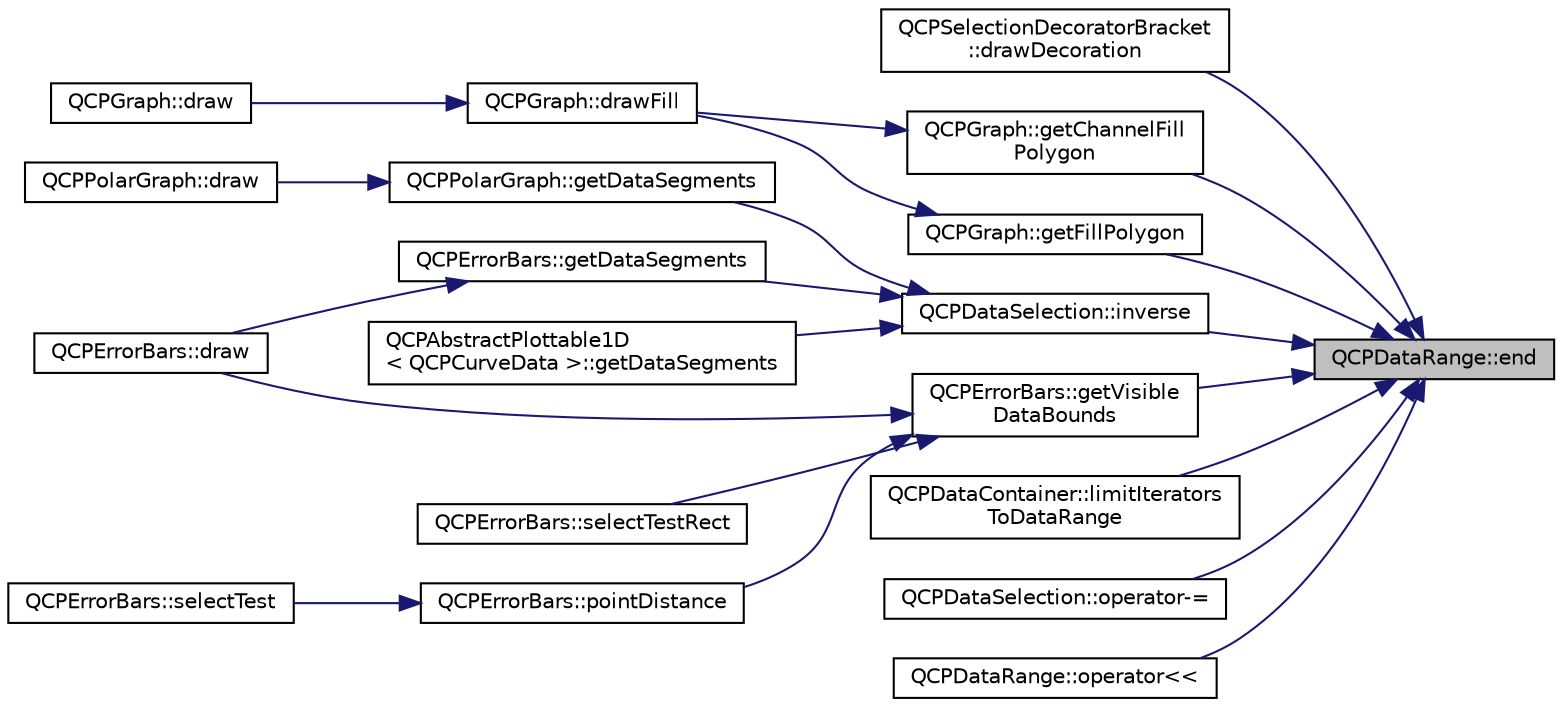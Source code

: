 digraph "QCPDataRange::end"
{
 // LATEX_PDF_SIZE
  edge [fontname="Helvetica",fontsize="10",labelfontname="Helvetica",labelfontsize="10"];
  node [fontname="Helvetica",fontsize="10",shape=record];
  rankdir="RL";
  Node1 [label="QCPDataRange::end",height=0.2,width=0.4,color="black", fillcolor="grey75", style="filled", fontcolor="black",tooltip=" "];
  Node1 -> Node2 [dir="back",color="midnightblue",fontsize="10",style="solid",fontname="Helvetica"];
  Node2 [label="QCPSelectionDecoratorBracket\l::drawDecoration",height=0.2,width=0.4,color="black", fillcolor="white", style="filled",URL="$classQCPSelectionDecoratorBracket.html#a9ebe2e729b5012c0a995d788f87fac22",tooltip=" "];
  Node1 -> Node3 [dir="back",color="midnightblue",fontsize="10",style="solid",fontname="Helvetica"];
  Node3 [label="QCPGraph::getChannelFill\lPolygon",height=0.2,width=0.4,color="black", fillcolor="white", style="filled",URL="$classQCPGraph.html#a27f29ed181e97f29d50384ab611773c1",tooltip=" "];
  Node3 -> Node4 [dir="back",color="midnightblue",fontsize="10",style="solid",fontname="Helvetica"];
  Node4 [label="QCPGraph::drawFill",height=0.2,width=0.4,color="black", fillcolor="white", style="filled",URL="$classQCPGraph.html#a67c5ea573f604efd8bf121a0b7a380d1",tooltip=" "];
  Node4 -> Node5 [dir="back",color="midnightblue",fontsize="10",style="solid",fontname="Helvetica"];
  Node5 [label="QCPGraph::draw",height=0.2,width=0.4,color="black", fillcolor="white", style="filled",URL="$classQCPGraph.html#a2b0849598f06e834b43ce18cd13bcdc3",tooltip=" "];
  Node1 -> Node6 [dir="back",color="midnightblue",fontsize="10",style="solid",fontname="Helvetica"];
  Node6 [label="QCPGraph::getFillPolygon",height=0.2,width=0.4,color="black", fillcolor="white", style="filled",URL="$classQCPGraph.html#af73d5fe97cde966785bfd67201e44391",tooltip=" "];
  Node6 -> Node4 [dir="back",color="midnightblue",fontsize="10",style="solid",fontname="Helvetica"];
  Node1 -> Node7 [dir="back",color="midnightblue",fontsize="10",style="solid",fontname="Helvetica"];
  Node7 [label="QCPErrorBars::getVisible\lDataBounds",height=0.2,width=0.4,color="black", fillcolor="white", style="filled",URL="$classQCPErrorBars.html#aac9ffa98815035d300b2e9a67495ba4c",tooltip=" "];
  Node7 -> Node8 [dir="back",color="midnightblue",fontsize="10",style="solid",fontname="Helvetica"];
  Node8 [label="QCPErrorBars::draw",height=0.2,width=0.4,color="black", fillcolor="white", style="filled",URL="$classQCPErrorBars.html#a801e85931372abf2a1034bfb2eac5cd2",tooltip=" "];
  Node7 -> Node9 [dir="back",color="midnightblue",fontsize="10",style="solid",fontname="Helvetica"];
  Node9 [label="QCPErrorBars::pointDistance",height=0.2,width=0.4,color="black", fillcolor="white", style="filled",URL="$classQCPErrorBars.html#a8e904076bad643f43af28b95f21c1b88",tooltip=" "];
  Node9 -> Node10 [dir="back",color="midnightblue",fontsize="10",style="solid",fontname="Helvetica"];
  Node10 [label="QCPErrorBars::selectTest",height=0.2,width=0.4,color="black", fillcolor="white", style="filled",URL="$classQCPErrorBars.html#a35d48d6b283898e725cc9f3fb38c2769",tooltip=" "];
  Node7 -> Node11 [dir="back",color="midnightblue",fontsize="10",style="solid",fontname="Helvetica"];
  Node11 [label="QCPErrorBars::selectTestRect",height=0.2,width=0.4,color="black", fillcolor="white", style="filled",URL="$classQCPErrorBars.html#ad7c727736599dfb173f0952082e1a5b6",tooltip=" "];
  Node1 -> Node12 [dir="back",color="midnightblue",fontsize="10",style="solid",fontname="Helvetica"];
  Node12 [label="QCPDataSelection::inverse",height=0.2,width=0.4,color="black", fillcolor="white", style="filled",URL="$classQCPDataSelection.html#ae8097f4e4ffee7b1b5df27c93eb365db",tooltip=" "];
  Node12 -> Node13 [dir="back",color="midnightblue",fontsize="10",style="solid",fontname="Helvetica"];
  Node13 [label="QCPAbstractPlottable1D\l\< QCPCurveData \>::getDataSegments",height=0.2,width=0.4,color="black", fillcolor="white", style="filled",URL="$classQCPAbstractPlottable1D.html#ae890e62ce403c54f575c73b9529f1af8",tooltip=" "];
  Node12 -> Node14 [dir="back",color="midnightblue",fontsize="10",style="solid",fontname="Helvetica"];
  Node14 [label="QCPErrorBars::getDataSegments",height=0.2,width=0.4,color="black", fillcolor="white", style="filled",URL="$classQCPErrorBars.html#a243e0bb2563fc2e9f08efd77e7175abf",tooltip=" "];
  Node14 -> Node8 [dir="back",color="midnightblue",fontsize="10",style="solid",fontname="Helvetica"];
  Node12 -> Node15 [dir="back",color="midnightblue",fontsize="10",style="solid",fontname="Helvetica"];
  Node15 [label="QCPPolarGraph::getDataSegments",height=0.2,width=0.4,color="black", fillcolor="white", style="filled",URL="$classQCPPolarGraph.html#a984e21a4d3189d3fce60a3b883a86752",tooltip=" "];
  Node15 -> Node16 [dir="back",color="midnightblue",fontsize="10",style="solid",fontname="Helvetica"];
  Node16 [label="QCPPolarGraph::draw",height=0.2,width=0.4,color="black", fillcolor="white", style="filled",URL="$classQCPPolarGraph.html#a2a053fc53b7945cd2e3b93cef9cade9a",tooltip=" "];
  Node1 -> Node17 [dir="back",color="midnightblue",fontsize="10",style="solid",fontname="Helvetica"];
  Node17 [label="QCPDataContainer::limitIterators\lToDataRange",height=0.2,width=0.4,color="black", fillcolor="white", style="filled",URL="$classQCPDataContainer.html#aa1b36f5ae86a5a5a0b92141d3a0945c4",tooltip=" "];
  Node1 -> Node18 [dir="back",color="midnightblue",fontsize="10",style="solid",fontname="Helvetica"];
  Node18 [label="QCPDataSelection::operator-=",height=0.2,width=0.4,color="black", fillcolor="white", style="filled",URL="$classQCPDataSelection.html#a8d18b20d20dde737eefc10967e31cf73",tooltip=" "];
  Node1 -> Node19 [dir="back",color="midnightblue",fontsize="10",style="solid",fontname="Helvetica"];
  Node19 [label="QCPDataRange::operator\<\<",height=0.2,width=0.4,color="black", fillcolor="white", style="filled",URL="$classQCPDataRange.html#a486dd7af8a090ed069672e3510e6a082",tooltip=" "];
}
